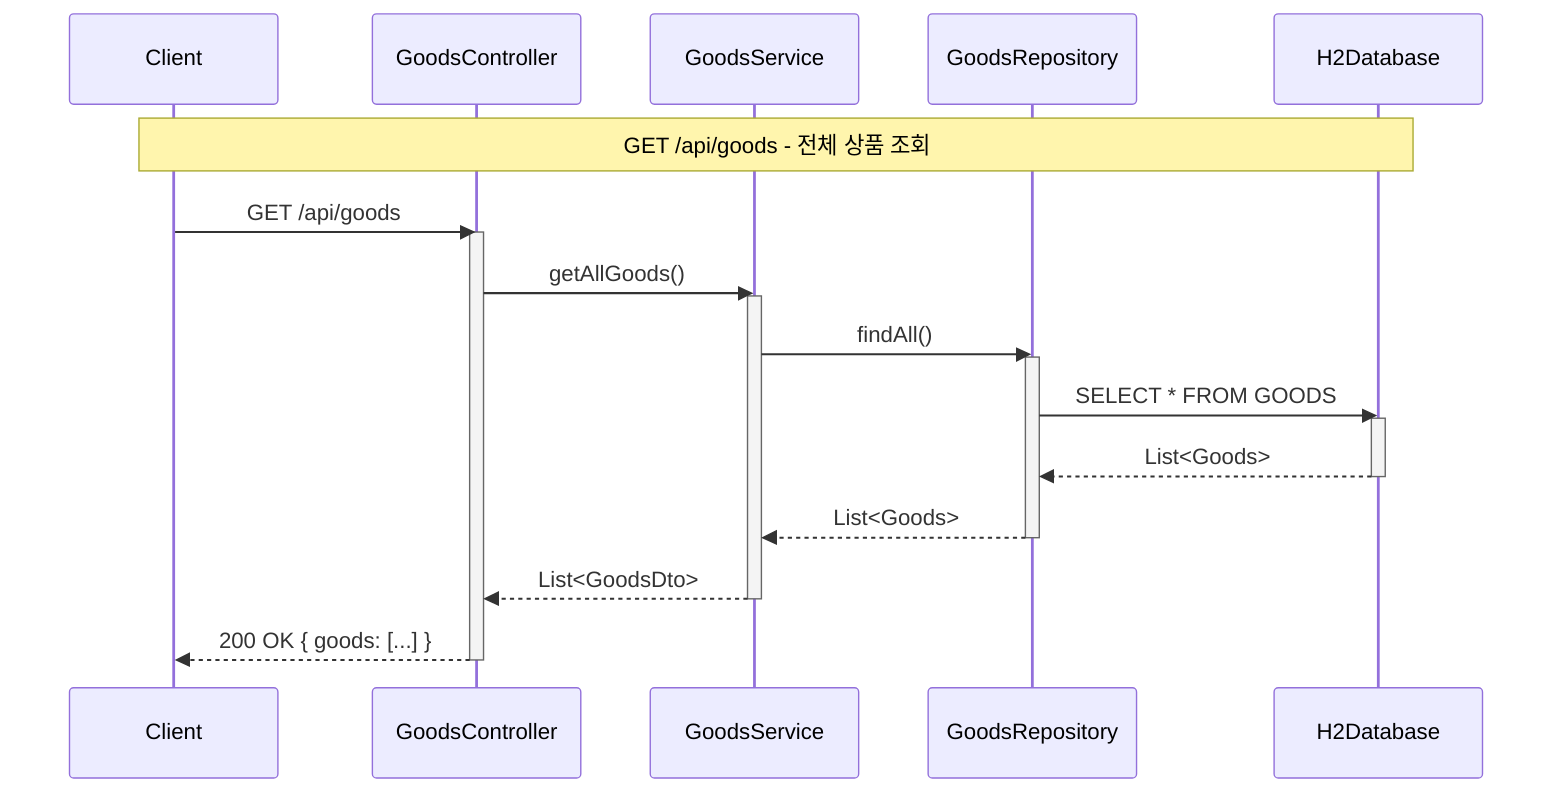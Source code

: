 sequenceDiagram
    participant Client
    participant GoodsController
    participant GoodsService
    participant GoodsRepository
    participant H2Database

    Note over Client,H2Database: GET /api/goods - 전체 상품 조회

    Client->>GoodsController: GET /api/goods
    activate GoodsController

    GoodsController->>GoodsService: getAllGoods()
    activate GoodsService

    GoodsService->>GoodsRepository: findAll()
    activate GoodsRepository

    GoodsRepository->>H2Database: SELECT * FROM GOODS
    activate H2Database
    H2Database-->>GoodsRepository: List<Goods>
    deactivate H2Database

    GoodsRepository-->>GoodsService: List<Goods>
    deactivate GoodsRepository

    GoodsService-->>GoodsController: List<GoodsDto>
    deactivate GoodsService

    GoodsController-->>Client: 200 OK { goods: [...] }
    deactivate GoodsController